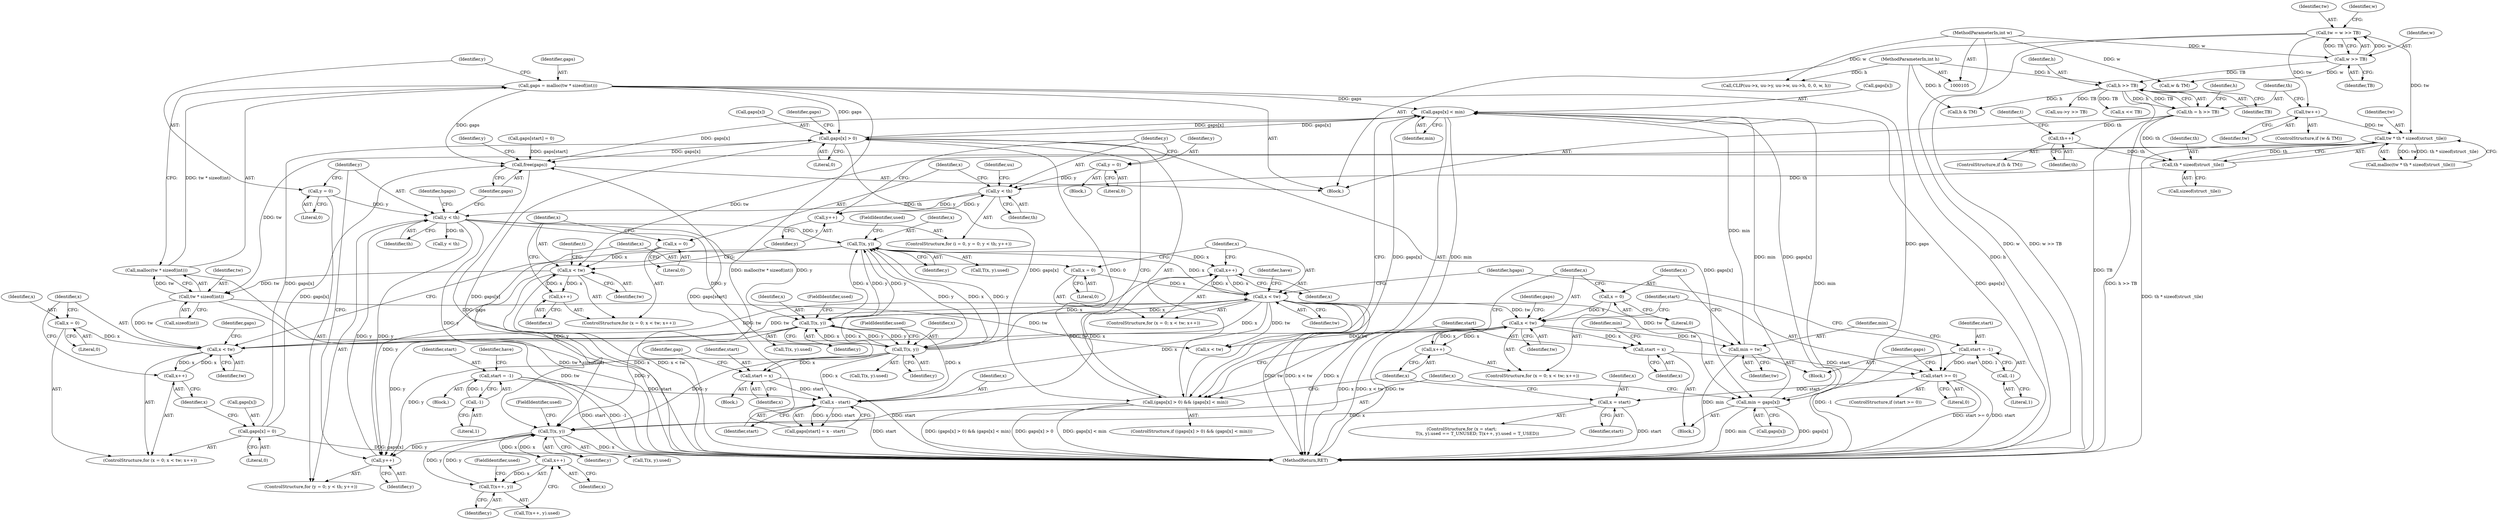 digraph "0_enlightment_ce94edca1ccfbe314cb7cd9453433fad404ec7ef@array" {
"1000425" [label="(Call,gaps[x] < min)"];
"1000275" [label="(Call,gaps = malloc(tw * sizeof(int)))"];
"1000277" [label="(Call,malloc(tw * sizeof(int)))"];
"1000278" [label="(Call,tw * sizeof(int))"];
"1000180" [label="(Call,x < tw)"];
"1000177" [label="(Call,x = 0)"];
"1000183" [label="(Call,x++)"];
"1000156" [label="(Call,tw * th * sizeof(struct _tile))"];
"1000131" [label="(Call,tw = w >> TB)"];
"1000133" [label="(Call,w >> TB)"];
"1000107" [label="(MethodParameterIn,int w)"];
"1000140" [label="(Call,tw++)"];
"1000158" [label="(Call,th * sizeof(struct _tile))"];
"1000151" [label="(Call,th++)"];
"1000142" [label="(Call,th = h >> TB)"];
"1000144" [label="(Call,h >> TB)"];
"1000108" [label="(MethodParameterIn,int h)"];
"1000420" [label="(Call,gaps[x] > 0)"];
"1000425" [label="(Call,gaps[x] < min)"];
"1000434" [label="(Call,min = gaps[x])"];
"1000405" [label="(Call,min = tw)"];
"1000412" [label="(Call,x < tw)"];
"1000415" [label="(Call,x++)"];
"1000409" [label="(Call,x = 0)"];
"1000328" [label="(Call,x < tw)"];
"1000325" [label="(Call,x = 0)"];
"1000331" [label="(Call,x++)"];
"1000388" [label="(Call,T(x, y))"];
"1000363" [label="(Call,T(x, y))"];
"1000339" [label="(Call,T(x, y))"];
"1000286" [label="(Call,y < th)"];
"1000283" [label="(Call,y = 0)"];
"1000289" [label="(Call,y++)"];
"1000455" [label="(Call,T(x, y))"];
"1000463" [label="(Call,x++)"];
"1000450" [label="(Call,x = start)"];
"1000440" [label="(Call,start >= 0)"];
"1000401" [label="(Call,start = -1)"];
"1000403" [label="(Call,-1)"];
"1000431" [label="(Call,start = x)"];
"1000462" [label="(Call,T(x++, y))"];
"1000170" [label="(Call,y < th)"];
"1000167" [label="(Call,y = 0)"];
"1000173" [label="(Call,y++)"];
"1000381" [label="(Call,x - start)"];
"1000297" [label="(Call,start = -1)"];
"1000299" [label="(Call,-1)"];
"1000345" [label="(Call,start = x)"];
"1000314" [label="(Call,x < tw)"];
"1000311" [label="(Call,x = 0)"];
"1000317" [label="(Call,x++)"];
"1000319" [label="(Call,gaps[x] = 0)"];
"1000419" [label="(Call,(gaps[x] > 0) && (gaps[x] < min))"];
"1000470" [label="(Call,free(gaps))"];
"1000441" [label="(Identifier,start)"];
"1000457" [label="(Identifier,y)"];
"1000389" [label="(Identifier,x)"];
"1000336" [label="(Identifier,have)"];
"1000454" [label="(Call,T(x, y).used)"];
"1000436" [label="(Call,gaps[x])"];
"1000339" [label="(Call,T(x, y))"];
"1000325" [label="(Call,x = 0)"];
"1000160" [label="(Call,sizeof(struct _tile))"];
"1000466" [label="(FieldIdentifier,used)"];
"1000298" [label="(Identifier,start)"];
"1000422" [label="(Identifier,gaps)"];
"1000418" [label="(ControlStructure,if ((gaps[x] > 0) && (gaps[x] < min)))"];
"1000132" [label="(Identifier,tw)"];
"1000402" [label="(Identifier,start)"];
"1000224" [label="(Call,uu->y >> TB)"];
"1000431" [label="(Call,start = x)"];
"1000167" [label="(Call,y = 0)"];
"1000324" [label="(ControlStructure,for (x = 0; x < tw; x++))"];
"1000435" [label="(Identifier,min)"];
"1000134" [label="(Identifier,w)"];
"1000427" [label="(Identifier,gaps)"];
"1000155" [label="(Call,malloc(tw * th * sizeof(struct _tile)))"];
"1000404" [label="(Literal,1)"];
"1000289" [label="(Call,y++)"];
"1000390" [label="(Identifier,y)"];
"1000346" [label="(Identifier,start)"];
"1000174" [label="(Identifier,y)"];
"1000315" [label="(Identifier,x)"];
"1000284" [label="(Identifier,y)"];
"1000458" [label="(FieldIdentifier,used)"];
"1000332" [label="(Identifier,x)"];
"1000107" [label="(MethodParameterIn,int w)"];
"1000444" [label="(Call,gaps[start] = 0)"];
"1000177" [label="(Call,x = 0)"];
"1000138" [label="(Identifier,w)"];
"1000285" [label="(Literal,0)"];
"1000331" [label="(Call,x++)"];
"1000342" [label="(FieldIdentifier,used)"];
"1000338" [label="(Call,T(x, y).used)"];
"1000179" [label="(Literal,0)"];
"1000195" [label="(Identifier,uu)"];
"1000148" [label="(Call,h & TM)"];
"1000154" [label="(Identifier,t)"];
"1000290" [label="(Identifier,y)"];
"1000151" [label="(Call,th++)"];
"1000388" [label="(Call,T(x, y))"];
"1000142" [label="(Call,th = h >> TB)"];
"1000291" [label="(Block,)"];
"1000297" [label="(Call,start = -1)"];
"1000149" [label="(Identifier,h)"];
"1000311" [label="(Call,x = 0)"];
"1000317" [label="(Call,x++)"];
"1000169" [label="(Literal,0)"];
"1000381" [label="(Call,x - start)"];
"1000294" [label="(Identifier,hgaps)"];
"1000432" [label="(Identifier,start)"];
"1000387" [label="(Call,T(x, y).used)"];
"1000345" [label="(Call,start = x)"];
"1000172" [label="(Identifier,th)"];
"1000451" [label="(Identifier,x)"];
"1000283" [label="(Call,y = 0)"];
"1000398" [label="(Identifier,hgaps)"];
"1000366" [label="(FieldIdentifier,used)"];
"1000288" [label="(Identifier,th)"];
"1000401" [label="(Call,start = -1)"];
"1000312" [label="(Identifier,x)"];
"1000276" [label="(Identifier,gaps)"];
"1000450" [label="(Call,x = start)"];
"1000173" [label="(Call,y++)"];
"1000280" [label="(Call,sizeof(int))"];
"1000176" [label="(ControlStructure,for (x = 0; x < tw; x++))"];
"1000110" [label="(Block,)"];
"1000287" [label="(Identifier,y)"];
"1000471" [label="(Identifier,gaps)"];
"1000382" [label="(Identifier,x)"];
"1000486" [label="(Call,x < tw)"];
"1000136" [label="(ControlStructure,if (w & TM))"];
"1000299" [label="(Call,-1)"];
"1000133" [label="(Call,w >> TB)"];
"1000184" [label="(Identifier,x)"];
"1000416" [label="(Identifier,x)"];
"1000275" [label="(Call,gaps = malloc(tw * sizeof(int)))"];
"1000318" [label="(Identifier,x)"];
"1000465" [label="(Identifier,y)"];
"1000476" [label="(Call,y < th)"];
"1000108" [label="(MethodParameterIn,int h)"];
"1000439" [label="(ControlStructure,if (start >= 0))"];
"1000464" [label="(Identifier,x)"];
"1000314" [label="(Call,x < tw)"];
"1000183" [label="(Call,x++)"];
"1000440" [label="(Call,start >= 0)"];
"1000158" [label="(Call,th * sizeof(struct _tile))"];
"1000426" [label="(Call,gaps[x])"];
"1000310" [label="(ControlStructure,for (x = 0; x < tw; x++))"];
"1000463" [label="(Call,x++)"];
"1000323" [label="(Literal,0)"];
"1000282" [label="(ControlStructure,for (y = 0; y < th; y++))"];
"1000286" [label="(Call,y < th)"];
"1000300" [label="(Literal,1)"];
"1000320" [label="(Call,gaps[x])"];
"1000412" [label="(Call,x < tw)"];
"1000159" [label="(Identifier,th)"];
"1000162" [label="(ControlStructure,for (i = 0, y = 0; y < th; y++))"];
"1000419" [label="(Call,(gaps[x] > 0) && (gaps[x] < min))"];
"1000328" [label="(Call,x < tw)"];
"1000639" [label="(MethodReturn,RET)"];
"1000156" [label="(Call,tw * th * sizeof(struct _tile))"];
"1000363" [label="(Call,T(x, y))"];
"1000420" [label="(Call,gaps[x] > 0)"];
"1000434" [label="(Call,min = gaps[x])"];
"1000326" [label="(Identifier,x)"];
"1000171" [label="(Identifier,y)"];
"1000144" [label="(Call,h >> TB)"];
"1000313" [label="(Literal,0)"];
"1000414" [label="(Identifier,tw)"];
"1000446" [label="(Identifier,gaps)"];
"1000147" [label="(ControlStructure,if (h & TM))"];
"1000141" [label="(Identifier,tw)"];
"1000470" [label="(Call,free(gaps))"];
"1000456" [label="(Identifier,x)"];
"1000168" [label="(Identifier,y)"];
"1000340" [label="(Identifier,x)"];
"1000474" [label="(Identifier,y)"];
"1000430" [label="(Block,)"];
"1000344" [label="(Block,)"];
"1000152" [label="(Identifier,th)"];
"1000319" [label="(Call,gaps[x] = 0)"];
"1000425" [label="(Call,gaps[x] < min)"];
"1000327" [label="(Literal,0)"];
"1000204" [label="(Call,CLIP(uu->x, uu->y, uu->w, uu->h, 0, 0, w, h))"];
"1000377" [label="(Call,gaps[start] = x - start)"];
"1000452" [label="(Identifier,start)"];
"1000137" [label="(Call,w & TM)"];
"1000409" [label="(Call,x = 0)"];
"1000140" [label="(Call,tw++)"];
"1000347" [label="(Identifier,x)"];
"1000145" [label="(Identifier,h)"];
"1000316" [label="(Identifier,tw)"];
"1000362" [label="(Call,T(x, y).used)"];
"1000424" [label="(Literal,0)"];
"1000403" [label="(Call,-1)"];
"1000406" [label="(Identifier,min)"];
"1000341" [label="(Identifier,y)"];
"1000170" [label="(Call,y < th)"];
"1000321" [label="(Identifier,gaps)"];
"1000163" [label="(Block,)"];
"1000455" [label="(Call,T(x, y))"];
"1000349" [label="(Identifier,gap)"];
"1000408" [label="(ControlStructure,for (x = 0; x < tw; x++))"];
"1000400" [label="(Block,)"];
"1000462" [label="(Call,T(x++, y))"];
"1000364" [label="(Identifier,x)"];
"1000157" [label="(Identifier,tw)"];
"1000180" [label="(Call,x < tw)"];
"1000143" [label="(Identifier,th)"];
"1000461" [label="(Call,T(x++, y).used)"];
"1000413" [label="(Identifier,x)"];
"1000411" [label="(Literal,0)"];
"1000433" [label="(Identifier,x)"];
"1000442" [label="(Literal,0)"];
"1000410" [label="(Identifier,x)"];
"1000181" [label="(Identifier,x)"];
"1000135" [label="(Identifier,TB)"];
"1000429" [label="(Identifier,min)"];
"1000407" [label="(Identifier,tw)"];
"1000391" [label="(FieldIdentifier,used)"];
"1000383" [label="(Identifier,start)"];
"1000621" [label="(Call,x << TB)"];
"1000415" [label="(Call,x++)"];
"1000188" [label="(Identifier,t)"];
"1000421" [label="(Call,gaps[x])"];
"1000304" [label="(Identifier,have)"];
"1000329" [label="(Identifier,x)"];
"1000365" [label="(Identifier,y)"];
"1000330" [label="(Identifier,tw)"];
"1000178" [label="(Identifier,x)"];
"1000405" [label="(Call,min = tw)"];
"1000278" [label="(Call,tw * sizeof(int))"];
"1000449" [label="(ControlStructure,for (x = start;\n                       T(x, y).used == T_UNUSED; T(x++, y).used = T_USED))"];
"1000131" [label="(Call,tw = w >> TB)"];
"1000182" [label="(Identifier,tw)"];
"1000279" [label="(Identifier,tw)"];
"1000146" [label="(Identifier,TB)"];
"1000277" [label="(Call,malloc(tw * sizeof(int)))"];
"1000425" -> "1000419"  [label="AST: "];
"1000425" -> "1000429"  [label="CFG: "];
"1000426" -> "1000425"  [label="AST: "];
"1000429" -> "1000425"  [label="AST: "];
"1000419" -> "1000425"  [label="CFG: "];
"1000425" -> "1000639"  [label="DDG: gaps[x]"];
"1000425" -> "1000639"  [label="DDG: min"];
"1000425" -> "1000420"  [label="DDG: gaps[x]"];
"1000425" -> "1000419"  [label="DDG: gaps[x]"];
"1000425" -> "1000419"  [label="DDG: min"];
"1000275" -> "1000425"  [label="DDG: gaps"];
"1000420" -> "1000425"  [label="DDG: gaps[x]"];
"1000434" -> "1000425"  [label="DDG: min"];
"1000405" -> "1000425"  [label="DDG: min"];
"1000425" -> "1000434"  [label="DDG: gaps[x]"];
"1000425" -> "1000470"  [label="DDG: gaps[x]"];
"1000275" -> "1000110"  [label="AST: "];
"1000275" -> "1000277"  [label="CFG: "];
"1000276" -> "1000275"  [label="AST: "];
"1000277" -> "1000275"  [label="AST: "];
"1000284" -> "1000275"  [label="CFG: "];
"1000275" -> "1000639"  [label="DDG: malloc(tw * sizeof(int))"];
"1000277" -> "1000275"  [label="DDG: tw * sizeof(int)"];
"1000275" -> "1000420"  [label="DDG: gaps"];
"1000275" -> "1000434"  [label="DDG: gaps"];
"1000275" -> "1000470"  [label="DDG: gaps"];
"1000277" -> "1000278"  [label="CFG: "];
"1000278" -> "1000277"  [label="AST: "];
"1000277" -> "1000639"  [label="DDG: tw * sizeof(int)"];
"1000278" -> "1000277"  [label="DDG: tw"];
"1000278" -> "1000280"  [label="CFG: "];
"1000279" -> "1000278"  [label="AST: "];
"1000280" -> "1000278"  [label="AST: "];
"1000278" -> "1000639"  [label="DDG: tw"];
"1000180" -> "1000278"  [label="DDG: tw"];
"1000156" -> "1000278"  [label="DDG: tw"];
"1000278" -> "1000314"  [label="DDG: tw"];
"1000278" -> "1000486"  [label="DDG: tw"];
"1000180" -> "1000176"  [label="AST: "];
"1000180" -> "1000182"  [label="CFG: "];
"1000181" -> "1000180"  [label="AST: "];
"1000182" -> "1000180"  [label="AST: "];
"1000188" -> "1000180"  [label="CFG: "];
"1000174" -> "1000180"  [label="CFG: "];
"1000180" -> "1000639"  [label="DDG: x"];
"1000180" -> "1000639"  [label="DDG: x < tw"];
"1000177" -> "1000180"  [label="DDG: x"];
"1000183" -> "1000180"  [label="DDG: x"];
"1000156" -> "1000180"  [label="DDG: tw"];
"1000180" -> "1000183"  [label="DDG: x"];
"1000177" -> "1000176"  [label="AST: "];
"1000177" -> "1000179"  [label="CFG: "];
"1000178" -> "1000177"  [label="AST: "];
"1000179" -> "1000177"  [label="AST: "];
"1000181" -> "1000177"  [label="CFG: "];
"1000183" -> "1000176"  [label="AST: "];
"1000183" -> "1000184"  [label="CFG: "];
"1000184" -> "1000183"  [label="AST: "];
"1000181" -> "1000183"  [label="CFG: "];
"1000156" -> "1000155"  [label="AST: "];
"1000156" -> "1000158"  [label="CFG: "];
"1000157" -> "1000156"  [label="AST: "];
"1000158" -> "1000156"  [label="AST: "];
"1000155" -> "1000156"  [label="CFG: "];
"1000156" -> "1000639"  [label="DDG: th * sizeof(struct _tile)"];
"1000156" -> "1000155"  [label="DDG: tw"];
"1000156" -> "1000155"  [label="DDG: th * sizeof(struct _tile)"];
"1000131" -> "1000156"  [label="DDG: tw"];
"1000140" -> "1000156"  [label="DDG: tw"];
"1000158" -> "1000156"  [label="DDG: th"];
"1000131" -> "1000110"  [label="AST: "];
"1000131" -> "1000133"  [label="CFG: "];
"1000132" -> "1000131"  [label="AST: "];
"1000133" -> "1000131"  [label="AST: "];
"1000138" -> "1000131"  [label="CFG: "];
"1000131" -> "1000639"  [label="DDG: w >> TB"];
"1000133" -> "1000131"  [label="DDG: w"];
"1000133" -> "1000131"  [label="DDG: TB"];
"1000131" -> "1000140"  [label="DDG: tw"];
"1000133" -> "1000135"  [label="CFG: "];
"1000134" -> "1000133"  [label="AST: "];
"1000135" -> "1000133"  [label="AST: "];
"1000107" -> "1000133"  [label="DDG: w"];
"1000133" -> "1000137"  [label="DDG: w"];
"1000133" -> "1000144"  [label="DDG: TB"];
"1000107" -> "1000105"  [label="AST: "];
"1000107" -> "1000639"  [label="DDG: w"];
"1000107" -> "1000137"  [label="DDG: w"];
"1000107" -> "1000204"  [label="DDG: w"];
"1000140" -> "1000136"  [label="AST: "];
"1000140" -> "1000141"  [label="CFG: "];
"1000141" -> "1000140"  [label="AST: "];
"1000143" -> "1000140"  [label="CFG: "];
"1000158" -> "1000160"  [label="CFG: "];
"1000159" -> "1000158"  [label="AST: "];
"1000160" -> "1000158"  [label="AST: "];
"1000151" -> "1000158"  [label="DDG: th"];
"1000142" -> "1000158"  [label="DDG: th"];
"1000158" -> "1000170"  [label="DDG: th"];
"1000151" -> "1000147"  [label="AST: "];
"1000151" -> "1000152"  [label="CFG: "];
"1000152" -> "1000151"  [label="AST: "];
"1000154" -> "1000151"  [label="CFG: "];
"1000142" -> "1000151"  [label="DDG: th"];
"1000142" -> "1000110"  [label="AST: "];
"1000142" -> "1000144"  [label="CFG: "];
"1000143" -> "1000142"  [label="AST: "];
"1000144" -> "1000142"  [label="AST: "];
"1000149" -> "1000142"  [label="CFG: "];
"1000142" -> "1000639"  [label="DDG: h >> TB"];
"1000144" -> "1000142"  [label="DDG: h"];
"1000144" -> "1000142"  [label="DDG: TB"];
"1000144" -> "1000146"  [label="CFG: "];
"1000145" -> "1000144"  [label="AST: "];
"1000146" -> "1000144"  [label="AST: "];
"1000144" -> "1000639"  [label="DDG: TB"];
"1000108" -> "1000144"  [label="DDG: h"];
"1000144" -> "1000148"  [label="DDG: h"];
"1000144" -> "1000224"  [label="DDG: TB"];
"1000144" -> "1000621"  [label="DDG: TB"];
"1000108" -> "1000105"  [label="AST: "];
"1000108" -> "1000639"  [label="DDG: h"];
"1000108" -> "1000148"  [label="DDG: h"];
"1000108" -> "1000204"  [label="DDG: h"];
"1000420" -> "1000419"  [label="AST: "];
"1000420" -> "1000424"  [label="CFG: "];
"1000421" -> "1000420"  [label="AST: "];
"1000424" -> "1000420"  [label="AST: "];
"1000427" -> "1000420"  [label="CFG: "];
"1000419" -> "1000420"  [label="CFG: "];
"1000420" -> "1000639"  [label="DDG: gaps[x]"];
"1000420" -> "1000419"  [label="DDG: gaps[x]"];
"1000420" -> "1000419"  [label="DDG: 0"];
"1000319" -> "1000420"  [label="DDG: gaps[x]"];
"1000420" -> "1000434"  [label="DDG: gaps[x]"];
"1000420" -> "1000470"  [label="DDG: gaps[x]"];
"1000434" -> "1000430"  [label="AST: "];
"1000434" -> "1000436"  [label="CFG: "];
"1000435" -> "1000434"  [label="AST: "];
"1000436" -> "1000434"  [label="AST: "];
"1000416" -> "1000434"  [label="CFG: "];
"1000434" -> "1000639"  [label="DDG: gaps[x]"];
"1000434" -> "1000639"  [label="DDG: min"];
"1000405" -> "1000400"  [label="AST: "];
"1000405" -> "1000407"  [label="CFG: "];
"1000406" -> "1000405"  [label="AST: "];
"1000407" -> "1000405"  [label="AST: "];
"1000410" -> "1000405"  [label="CFG: "];
"1000405" -> "1000639"  [label="DDG: min"];
"1000412" -> "1000405"  [label="DDG: tw"];
"1000328" -> "1000405"  [label="DDG: tw"];
"1000412" -> "1000408"  [label="AST: "];
"1000412" -> "1000414"  [label="CFG: "];
"1000413" -> "1000412"  [label="AST: "];
"1000414" -> "1000412"  [label="AST: "];
"1000422" -> "1000412"  [label="CFG: "];
"1000441" -> "1000412"  [label="CFG: "];
"1000412" -> "1000639"  [label="DDG: x < tw"];
"1000412" -> "1000639"  [label="DDG: tw"];
"1000412" -> "1000639"  [label="DDG: x"];
"1000412" -> "1000314"  [label="DDG: tw"];
"1000415" -> "1000412"  [label="DDG: x"];
"1000409" -> "1000412"  [label="DDG: x"];
"1000328" -> "1000412"  [label="DDG: tw"];
"1000412" -> "1000415"  [label="DDG: x"];
"1000412" -> "1000431"  [label="DDG: x"];
"1000412" -> "1000486"  [label="DDG: tw"];
"1000415" -> "1000408"  [label="AST: "];
"1000415" -> "1000416"  [label="CFG: "];
"1000416" -> "1000415"  [label="AST: "];
"1000413" -> "1000415"  [label="CFG: "];
"1000409" -> "1000408"  [label="AST: "];
"1000409" -> "1000411"  [label="CFG: "];
"1000410" -> "1000409"  [label="AST: "];
"1000411" -> "1000409"  [label="AST: "];
"1000413" -> "1000409"  [label="CFG: "];
"1000328" -> "1000324"  [label="AST: "];
"1000328" -> "1000330"  [label="CFG: "];
"1000329" -> "1000328"  [label="AST: "];
"1000330" -> "1000328"  [label="AST: "];
"1000336" -> "1000328"  [label="CFG: "];
"1000398" -> "1000328"  [label="CFG: "];
"1000328" -> "1000639"  [label="DDG: x < tw"];
"1000328" -> "1000639"  [label="DDG: x"];
"1000328" -> "1000639"  [label="DDG: tw"];
"1000328" -> "1000314"  [label="DDG: tw"];
"1000325" -> "1000328"  [label="DDG: x"];
"1000331" -> "1000328"  [label="DDG: x"];
"1000314" -> "1000328"  [label="DDG: tw"];
"1000328" -> "1000331"  [label="DDG: x"];
"1000328" -> "1000339"  [label="DDG: x"];
"1000328" -> "1000345"  [label="DDG: x"];
"1000328" -> "1000363"  [label="DDG: x"];
"1000328" -> "1000381"  [label="DDG: x"];
"1000328" -> "1000388"  [label="DDG: x"];
"1000328" -> "1000486"  [label="DDG: tw"];
"1000325" -> "1000324"  [label="AST: "];
"1000325" -> "1000327"  [label="CFG: "];
"1000326" -> "1000325"  [label="AST: "];
"1000327" -> "1000325"  [label="AST: "];
"1000329" -> "1000325"  [label="CFG: "];
"1000331" -> "1000324"  [label="AST: "];
"1000331" -> "1000332"  [label="CFG: "];
"1000332" -> "1000331"  [label="AST: "];
"1000329" -> "1000331"  [label="CFG: "];
"1000388" -> "1000331"  [label="DDG: x"];
"1000381" -> "1000331"  [label="DDG: x"];
"1000339" -> "1000331"  [label="DDG: x"];
"1000388" -> "1000387"  [label="AST: "];
"1000388" -> "1000390"  [label="CFG: "];
"1000389" -> "1000388"  [label="AST: "];
"1000390" -> "1000388"  [label="AST: "];
"1000391" -> "1000388"  [label="CFG: "];
"1000388" -> "1000289"  [label="DDG: y"];
"1000388" -> "1000339"  [label="DDG: y"];
"1000388" -> "1000363"  [label="DDG: y"];
"1000363" -> "1000388"  [label="DDG: x"];
"1000363" -> "1000388"  [label="DDG: y"];
"1000339" -> "1000388"  [label="DDG: x"];
"1000339" -> "1000388"  [label="DDG: y"];
"1000286" -> "1000388"  [label="DDG: y"];
"1000388" -> "1000455"  [label="DDG: y"];
"1000363" -> "1000362"  [label="AST: "];
"1000363" -> "1000365"  [label="CFG: "];
"1000364" -> "1000363"  [label="AST: "];
"1000365" -> "1000363"  [label="AST: "];
"1000366" -> "1000363"  [label="CFG: "];
"1000363" -> "1000289"  [label="DDG: y"];
"1000363" -> "1000339"  [label="DDG: y"];
"1000339" -> "1000363"  [label="DDG: x"];
"1000339" -> "1000363"  [label="DDG: y"];
"1000286" -> "1000363"  [label="DDG: y"];
"1000363" -> "1000381"  [label="DDG: x"];
"1000363" -> "1000455"  [label="DDG: y"];
"1000339" -> "1000338"  [label="AST: "];
"1000339" -> "1000341"  [label="CFG: "];
"1000340" -> "1000339"  [label="AST: "];
"1000341" -> "1000339"  [label="AST: "];
"1000342" -> "1000339"  [label="CFG: "];
"1000339" -> "1000289"  [label="DDG: y"];
"1000286" -> "1000339"  [label="DDG: y"];
"1000339" -> "1000345"  [label="DDG: x"];
"1000339" -> "1000381"  [label="DDG: x"];
"1000339" -> "1000455"  [label="DDG: y"];
"1000286" -> "1000282"  [label="AST: "];
"1000286" -> "1000288"  [label="CFG: "];
"1000287" -> "1000286"  [label="AST: "];
"1000288" -> "1000286"  [label="AST: "];
"1000294" -> "1000286"  [label="CFG: "];
"1000471" -> "1000286"  [label="CFG: "];
"1000283" -> "1000286"  [label="DDG: y"];
"1000289" -> "1000286"  [label="DDG: y"];
"1000170" -> "1000286"  [label="DDG: th"];
"1000286" -> "1000289"  [label="DDG: y"];
"1000286" -> "1000455"  [label="DDG: y"];
"1000286" -> "1000476"  [label="DDG: th"];
"1000283" -> "1000282"  [label="AST: "];
"1000283" -> "1000285"  [label="CFG: "];
"1000284" -> "1000283"  [label="AST: "];
"1000285" -> "1000283"  [label="AST: "];
"1000287" -> "1000283"  [label="CFG: "];
"1000289" -> "1000282"  [label="AST: "];
"1000289" -> "1000290"  [label="CFG: "];
"1000290" -> "1000289"  [label="AST: "];
"1000287" -> "1000289"  [label="CFG: "];
"1000455" -> "1000289"  [label="DDG: y"];
"1000455" -> "1000454"  [label="AST: "];
"1000455" -> "1000457"  [label="CFG: "];
"1000456" -> "1000455"  [label="AST: "];
"1000457" -> "1000455"  [label="AST: "];
"1000458" -> "1000455"  [label="CFG: "];
"1000455" -> "1000639"  [label="DDG: x"];
"1000463" -> "1000455"  [label="DDG: x"];
"1000450" -> "1000455"  [label="DDG: x"];
"1000462" -> "1000455"  [label="DDG: y"];
"1000455" -> "1000463"  [label="DDG: x"];
"1000455" -> "1000462"  [label="DDG: y"];
"1000463" -> "1000462"  [label="AST: "];
"1000463" -> "1000464"  [label="CFG: "];
"1000464" -> "1000463"  [label="AST: "];
"1000465" -> "1000463"  [label="CFG: "];
"1000463" -> "1000462"  [label="DDG: x"];
"1000450" -> "1000449"  [label="AST: "];
"1000450" -> "1000452"  [label="CFG: "];
"1000451" -> "1000450"  [label="AST: "];
"1000452" -> "1000450"  [label="AST: "];
"1000456" -> "1000450"  [label="CFG: "];
"1000450" -> "1000639"  [label="DDG: start"];
"1000440" -> "1000450"  [label="DDG: start"];
"1000440" -> "1000439"  [label="AST: "];
"1000440" -> "1000442"  [label="CFG: "];
"1000441" -> "1000440"  [label="AST: "];
"1000442" -> "1000440"  [label="AST: "];
"1000398" -> "1000440"  [label="CFG: "];
"1000446" -> "1000440"  [label="CFG: "];
"1000440" -> "1000639"  [label="DDG: start >= 0"];
"1000440" -> "1000639"  [label="DDG: start"];
"1000401" -> "1000440"  [label="DDG: start"];
"1000431" -> "1000440"  [label="DDG: start"];
"1000401" -> "1000400"  [label="AST: "];
"1000401" -> "1000403"  [label="CFG: "];
"1000402" -> "1000401"  [label="AST: "];
"1000403" -> "1000401"  [label="AST: "];
"1000406" -> "1000401"  [label="CFG: "];
"1000401" -> "1000639"  [label="DDG: -1"];
"1000403" -> "1000401"  [label="DDG: 1"];
"1000403" -> "1000404"  [label="CFG: "];
"1000404" -> "1000403"  [label="AST: "];
"1000431" -> "1000430"  [label="AST: "];
"1000431" -> "1000433"  [label="CFG: "];
"1000432" -> "1000431"  [label="AST: "];
"1000433" -> "1000431"  [label="AST: "];
"1000435" -> "1000431"  [label="CFG: "];
"1000462" -> "1000461"  [label="AST: "];
"1000462" -> "1000465"  [label="CFG: "];
"1000465" -> "1000462"  [label="AST: "];
"1000466" -> "1000462"  [label="CFG: "];
"1000170" -> "1000162"  [label="AST: "];
"1000170" -> "1000172"  [label="CFG: "];
"1000171" -> "1000170"  [label="AST: "];
"1000172" -> "1000170"  [label="AST: "];
"1000178" -> "1000170"  [label="CFG: "];
"1000195" -> "1000170"  [label="CFG: "];
"1000167" -> "1000170"  [label="DDG: y"];
"1000173" -> "1000170"  [label="DDG: y"];
"1000170" -> "1000173"  [label="DDG: y"];
"1000167" -> "1000163"  [label="AST: "];
"1000167" -> "1000169"  [label="CFG: "];
"1000168" -> "1000167"  [label="AST: "];
"1000169" -> "1000167"  [label="AST: "];
"1000171" -> "1000167"  [label="CFG: "];
"1000173" -> "1000162"  [label="AST: "];
"1000173" -> "1000174"  [label="CFG: "];
"1000174" -> "1000173"  [label="AST: "];
"1000171" -> "1000173"  [label="CFG: "];
"1000381" -> "1000377"  [label="AST: "];
"1000381" -> "1000383"  [label="CFG: "];
"1000382" -> "1000381"  [label="AST: "];
"1000383" -> "1000381"  [label="AST: "];
"1000377" -> "1000381"  [label="CFG: "];
"1000381" -> "1000639"  [label="DDG: start"];
"1000381" -> "1000377"  [label="DDG: x"];
"1000381" -> "1000377"  [label="DDG: start"];
"1000297" -> "1000381"  [label="DDG: start"];
"1000345" -> "1000381"  [label="DDG: start"];
"1000297" -> "1000291"  [label="AST: "];
"1000297" -> "1000299"  [label="CFG: "];
"1000298" -> "1000297"  [label="AST: "];
"1000299" -> "1000297"  [label="AST: "];
"1000304" -> "1000297"  [label="CFG: "];
"1000297" -> "1000639"  [label="DDG: start"];
"1000297" -> "1000639"  [label="DDG: -1"];
"1000299" -> "1000297"  [label="DDG: 1"];
"1000299" -> "1000300"  [label="CFG: "];
"1000300" -> "1000299"  [label="AST: "];
"1000345" -> "1000344"  [label="AST: "];
"1000345" -> "1000347"  [label="CFG: "];
"1000346" -> "1000345"  [label="AST: "];
"1000347" -> "1000345"  [label="AST: "];
"1000349" -> "1000345"  [label="CFG: "];
"1000345" -> "1000639"  [label="DDG: start"];
"1000314" -> "1000310"  [label="AST: "];
"1000314" -> "1000316"  [label="CFG: "];
"1000315" -> "1000314"  [label="AST: "];
"1000316" -> "1000314"  [label="AST: "];
"1000321" -> "1000314"  [label="CFG: "];
"1000326" -> "1000314"  [label="CFG: "];
"1000311" -> "1000314"  [label="DDG: x"];
"1000317" -> "1000314"  [label="DDG: x"];
"1000314" -> "1000317"  [label="DDG: x"];
"1000311" -> "1000310"  [label="AST: "];
"1000311" -> "1000313"  [label="CFG: "];
"1000312" -> "1000311"  [label="AST: "];
"1000313" -> "1000311"  [label="AST: "];
"1000315" -> "1000311"  [label="CFG: "];
"1000317" -> "1000310"  [label="AST: "];
"1000317" -> "1000318"  [label="CFG: "];
"1000318" -> "1000317"  [label="AST: "];
"1000315" -> "1000317"  [label="CFG: "];
"1000319" -> "1000310"  [label="AST: "];
"1000319" -> "1000323"  [label="CFG: "];
"1000320" -> "1000319"  [label="AST: "];
"1000323" -> "1000319"  [label="AST: "];
"1000318" -> "1000319"  [label="CFG: "];
"1000319" -> "1000639"  [label="DDG: gaps[x]"];
"1000319" -> "1000470"  [label="DDG: gaps[x]"];
"1000419" -> "1000418"  [label="AST: "];
"1000432" -> "1000419"  [label="CFG: "];
"1000416" -> "1000419"  [label="CFG: "];
"1000419" -> "1000639"  [label="DDG: gaps[x] > 0"];
"1000419" -> "1000639"  [label="DDG: gaps[x] < min"];
"1000419" -> "1000639"  [label="DDG: (gaps[x] > 0) && (gaps[x] < min)"];
"1000470" -> "1000110"  [label="AST: "];
"1000470" -> "1000471"  [label="CFG: "];
"1000471" -> "1000470"  [label="AST: "];
"1000474" -> "1000470"  [label="CFG: "];
"1000470" -> "1000639"  [label="DDG: gaps"];
"1000444" -> "1000470"  [label="DDG: gaps[start]"];
"1000377" -> "1000470"  [label="DDG: gaps[start]"];
}
